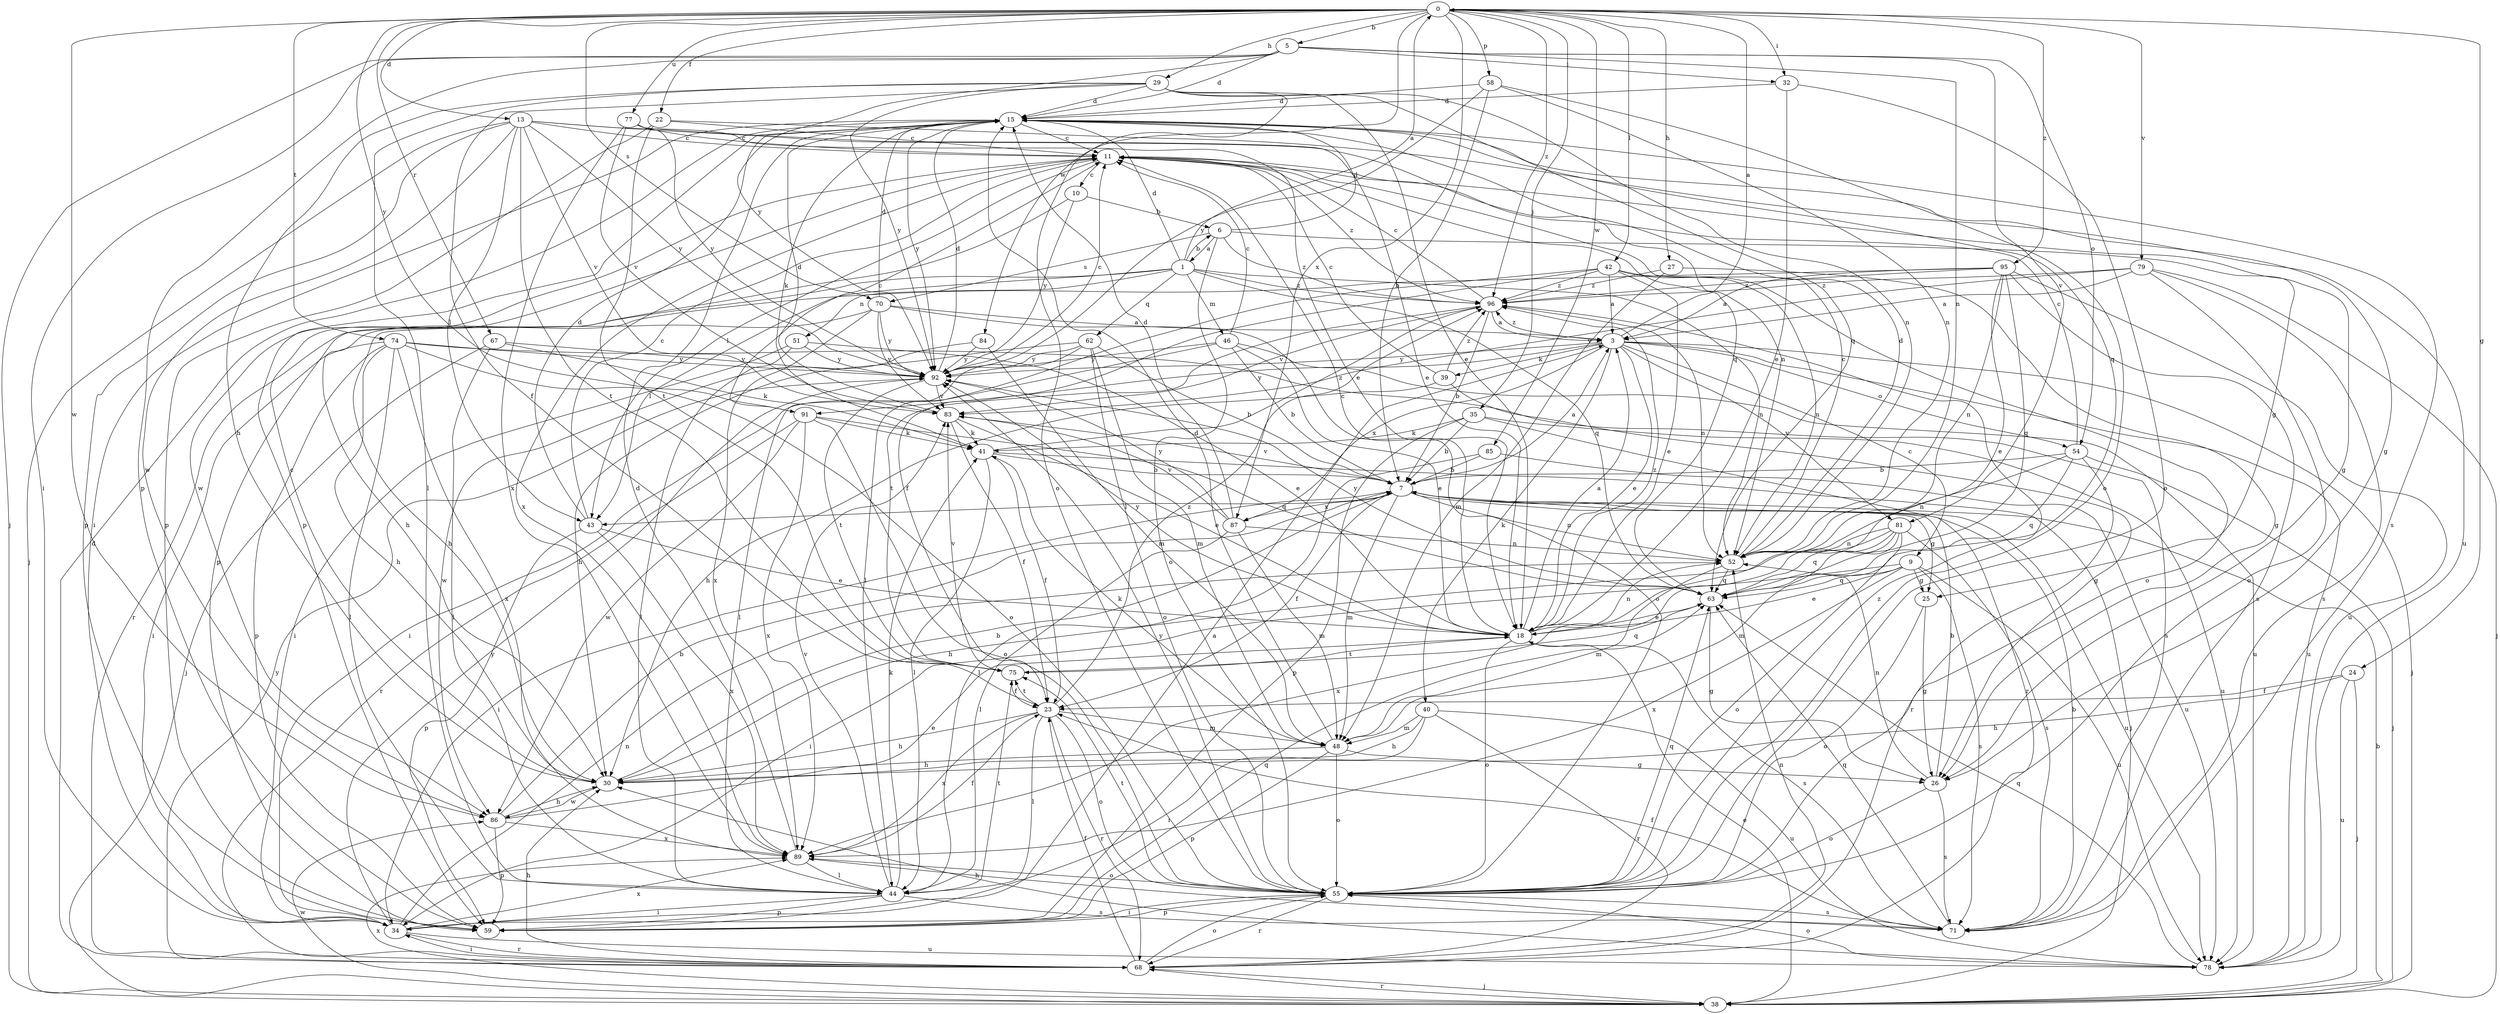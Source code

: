 strict digraph  {
0;
1;
3;
5;
6;
7;
9;
10;
11;
13;
15;
18;
22;
23;
24;
25;
26;
27;
29;
30;
32;
34;
35;
38;
39;
40;
41;
42;
43;
44;
46;
48;
51;
52;
54;
55;
58;
59;
62;
63;
67;
68;
70;
71;
74;
75;
77;
78;
79;
81;
83;
84;
85;
86;
87;
89;
91;
92;
95;
96;
0 -> 5  [label=b];
0 -> 13  [label=d];
0 -> 22  [label=f];
0 -> 24  [label=g];
0 -> 27  [label=h];
0 -> 29  [label=h];
0 -> 32  [label=i];
0 -> 35  [label=j];
0 -> 42  [label=l];
0 -> 58  [label=p];
0 -> 67  [label=r];
0 -> 70  [label=s];
0 -> 74  [label=t];
0 -> 77  [label=u];
0 -> 79  [label=v];
0 -> 84  [label=w];
0 -> 85  [label=w];
0 -> 86  [label=w];
0 -> 87  [label=x];
0 -> 91  [label=y];
0 -> 95  [label=z];
0 -> 96  [label=z];
1 -> 0  [label=a];
1 -> 6  [label=b];
1 -> 15  [label=d];
1 -> 43  [label=l];
1 -> 46  [label=m];
1 -> 51  [label=n];
1 -> 52  [label=n];
1 -> 62  [label=q];
1 -> 63  [label=q];
1 -> 68  [label=r];
1 -> 96  [label=z];
3 -> 0  [label=a];
3 -> 9  [label=c];
3 -> 18  [label=e];
3 -> 38  [label=j];
3 -> 39  [label=k];
3 -> 40  [label=k];
3 -> 54  [label=o];
3 -> 78  [label=u];
3 -> 81  [label=v];
3 -> 87  [label=x];
3 -> 91  [label=y];
3 -> 92  [label=y];
3 -> 96  [label=z];
5 -> 15  [label=d];
5 -> 32  [label=i];
5 -> 34  [label=i];
5 -> 38  [label=j];
5 -> 52  [label=n];
5 -> 54  [label=o];
5 -> 59  [label=p];
5 -> 81  [label=v];
5 -> 92  [label=y];
6 -> 1  [label=a];
6 -> 15  [label=d];
6 -> 25  [label=g];
6 -> 55  [label=o];
6 -> 70  [label=s];
6 -> 96  [label=z];
7 -> 3  [label=a];
7 -> 23  [label=f];
7 -> 25  [label=g];
7 -> 34  [label=i];
7 -> 43  [label=l];
7 -> 48  [label=m];
7 -> 52  [label=n];
7 -> 78  [label=u];
7 -> 83  [label=v];
7 -> 87  [label=x];
9 -> 18  [label=e];
9 -> 25  [label=g];
9 -> 34  [label=i];
9 -> 63  [label=q];
9 -> 71  [label=s];
9 -> 78  [label=u];
9 -> 89  [label=x];
10 -> 6  [label=b];
10 -> 59  [label=p];
10 -> 92  [label=y];
11 -> 10  [label=c];
11 -> 26  [label=g];
11 -> 43  [label=l];
11 -> 52  [label=n];
11 -> 86  [label=w];
11 -> 89  [label=x];
11 -> 96  [label=z];
13 -> 11  [label=c];
13 -> 18  [label=e];
13 -> 38  [label=j];
13 -> 43  [label=l];
13 -> 59  [label=p];
13 -> 63  [label=q];
13 -> 75  [label=t];
13 -> 83  [label=v];
13 -> 86  [label=w];
13 -> 92  [label=y];
15 -> 11  [label=c];
15 -> 26  [label=g];
15 -> 34  [label=i];
15 -> 41  [label=k];
15 -> 59  [label=p];
15 -> 63  [label=q];
15 -> 71  [label=s];
15 -> 92  [label=y];
18 -> 3  [label=a];
18 -> 11  [label=c];
18 -> 52  [label=n];
18 -> 55  [label=o];
18 -> 71  [label=s];
18 -> 75  [label=t];
18 -> 92  [label=y];
18 -> 96  [label=z];
22 -> 11  [label=c];
22 -> 59  [label=p];
22 -> 75  [label=t];
22 -> 78  [label=u];
23 -> 30  [label=h];
23 -> 44  [label=l];
23 -> 48  [label=m];
23 -> 55  [label=o];
23 -> 68  [label=r];
23 -> 75  [label=t];
23 -> 89  [label=x];
23 -> 96  [label=z];
24 -> 23  [label=f];
24 -> 30  [label=h];
24 -> 38  [label=j];
24 -> 78  [label=u];
25 -> 26  [label=g];
25 -> 55  [label=o];
26 -> 7  [label=b];
26 -> 52  [label=n];
26 -> 55  [label=o];
26 -> 71  [label=s];
27 -> 26  [label=g];
27 -> 48  [label=m];
27 -> 96  [label=z];
29 -> 15  [label=d];
29 -> 18  [label=e];
29 -> 23  [label=f];
29 -> 30  [label=h];
29 -> 44  [label=l];
29 -> 52  [label=n];
29 -> 55  [label=o];
29 -> 63  [label=q];
29 -> 92  [label=y];
30 -> 7  [label=b];
30 -> 11  [label=c];
30 -> 86  [label=w];
32 -> 15  [label=d];
32 -> 18  [label=e];
32 -> 55  [label=o];
34 -> 52  [label=n];
34 -> 68  [label=r];
34 -> 78  [label=u];
34 -> 89  [label=x];
34 -> 92  [label=y];
35 -> 7  [label=b];
35 -> 41  [label=k];
35 -> 59  [label=p];
35 -> 68  [label=r];
35 -> 78  [label=u];
38 -> 7  [label=b];
38 -> 18  [label=e];
38 -> 68  [label=r];
38 -> 86  [label=w];
38 -> 89  [label=x];
39 -> 11  [label=c];
39 -> 26  [label=g];
39 -> 30  [label=h];
39 -> 96  [label=z];
40 -> 30  [label=h];
40 -> 34  [label=i];
40 -> 48  [label=m];
40 -> 68  [label=r];
40 -> 78  [label=u];
41 -> 7  [label=b];
41 -> 23  [label=f];
41 -> 38  [label=j];
41 -> 44  [label=l];
41 -> 96  [label=z];
42 -> 3  [label=a];
42 -> 18  [label=e];
42 -> 23  [label=f];
42 -> 44  [label=l];
42 -> 52  [label=n];
42 -> 55  [label=o];
42 -> 96  [label=z];
43 -> 11  [label=c];
43 -> 15  [label=d];
43 -> 18  [label=e];
43 -> 59  [label=p];
43 -> 89  [label=x];
44 -> 34  [label=i];
44 -> 41  [label=k];
44 -> 59  [label=p];
44 -> 71  [label=s];
44 -> 75  [label=t];
44 -> 83  [label=v];
46 -> 7  [label=b];
46 -> 11  [label=c];
46 -> 18  [label=e];
46 -> 34  [label=i];
46 -> 78  [label=u];
46 -> 92  [label=y];
48 -> 15  [label=d];
48 -> 26  [label=g];
48 -> 30  [label=h];
48 -> 41  [label=k];
48 -> 55  [label=o];
48 -> 59  [label=p];
51 -> 18  [label=e];
51 -> 34  [label=i];
51 -> 44  [label=l];
51 -> 92  [label=y];
52 -> 11  [label=c];
52 -> 15  [label=d];
52 -> 48  [label=m];
52 -> 63  [label=q];
54 -> 7  [label=b];
54 -> 11  [label=c];
54 -> 38  [label=j];
54 -> 52  [label=n];
54 -> 63  [label=q];
54 -> 68  [label=r];
55 -> 34  [label=i];
55 -> 59  [label=p];
55 -> 63  [label=q];
55 -> 68  [label=r];
55 -> 71  [label=s];
55 -> 75  [label=t];
55 -> 92  [label=y];
55 -> 96  [label=z];
58 -> 7  [label=b];
58 -> 15  [label=d];
58 -> 52  [label=n];
58 -> 55  [label=o];
58 -> 92  [label=y];
59 -> 3  [label=a];
59 -> 63  [label=q];
62 -> 7  [label=b];
62 -> 30  [label=h];
62 -> 44  [label=l];
62 -> 48  [label=m];
62 -> 55  [label=o];
62 -> 92  [label=y];
63 -> 18  [label=e];
63 -> 26  [label=g];
63 -> 92  [label=y];
67 -> 38  [label=j];
67 -> 41  [label=k];
67 -> 44  [label=l];
67 -> 92  [label=y];
68 -> 15  [label=d];
68 -> 23  [label=f];
68 -> 30  [label=h];
68 -> 34  [label=i];
68 -> 38  [label=j];
68 -> 52  [label=n];
68 -> 55  [label=o];
68 -> 92  [label=y];
70 -> 3  [label=a];
70 -> 15  [label=d];
70 -> 30  [label=h];
70 -> 55  [label=o];
70 -> 83  [label=v];
70 -> 89  [label=x];
70 -> 92  [label=y];
71 -> 7  [label=b];
71 -> 23  [label=f];
71 -> 63  [label=q];
71 -> 89  [label=x];
74 -> 30  [label=h];
74 -> 34  [label=i];
74 -> 44  [label=l];
74 -> 55  [label=o];
74 -> 59  [label=p];
74 -> 71  [label=s];
74 -> 89  [label=x];
74 -> 92  [label=y];
75 -> 23  [label=f];
75 -> 63  [label=q];
75 -> 83  [label=v];
77 -> 11  [label=c];
77 -> 18  [label=e];
77 -> 83  [label=v];
77 -> 89  [label=x];
77 -> 92  [label=y];
78 -> 30  [label=h];
78 -> 55  [label=o];
78 -> 63  [label=q];
79 -> 3  [label=a];
79 -> 38  [label=j];
79 -> 55  [label=o];
79 -> 71  [label=s];
79 -> 83  [label=v];
79 -> 96  [label=z];
81 -> 30  [label=h];
81 -> 48  [label=m];
81 -> 52  [label=n];
81 -> 55  [label=o];
81 -> 63  [label=q];
81 -> 71  [label=s];
81 -> 89  [label=x];
83 -> 15  [label=d];
83 -> 18  [label=e];
83 -> 23  [label=f];
83 -> 41  [label=k];
84 -> 48  [label=m];
84 -> 86  [label=w];
84 -> 92  [label=y];
85 -> 7  [label=b];
85 -> 44  [label=l];
85 -> 78  [label=u];
86 -> 7  [label=b];
86 -> 18  [label=e];
86 -> 30  [label=h];
86 -> 59  [label=p];
86 -> 89  [label=x];
87 -> 15  [label=d];
87 -> 44  [label=l];
87 -> 48  [label=m];
87 -> 52  [label=n];
87 -> 83  [label=v];
87 -> 92  [label=y];
89 -> 15  [label=d];
89 -> 23  [label=f];
89 -> 44  [label=l];
89 -> 55  [label=o];
91 -> 11  [label=c];
91 -> 41  [label=k];
91 -> 55  [label=o];
91 -> 63  [label=q];
91 -> 68  [label=r];
91 -> 86  [label=w];
91 -> 89  [label=x];
92 -> 11  [label=c];
92 -> 15  [label=d];
92 -> 75  [label=t];
92 -> 83  [label=v];
95 -> 3  [label=a];
95 -> 18  [label=e];
95 -> 30  [label=h];
95 -> 52  [label=n];
95 -> 63  [label=q];
95 -> 71  [label=s];
95 -> 78  [label=u];
95 -> 96  [label=z];
96 -> 3  [label=a];
96 -> 7  [label=b];
96 -> 11  [label=c];
96 -> 52  [label=n];
96 -> 75  [label=t];
96 -> 83  [label=v];
}
